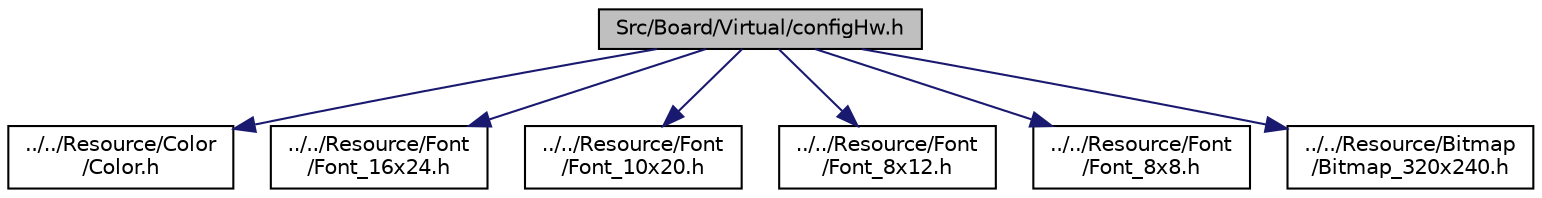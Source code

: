 digraph "Src/Board/Virtual/configHw.h"
{
 // LATEX_PDF_SIZE
  edge [fontname="Helvetica",fontsize="10",labelfontname="Helvetica",labelfontsize="10"];
  node [fontname="Helvetica",fontsize="10",shape=record];
  Node1 [label="Src/Board/Virtual/configHw.h",height=0.2,width=0.4,color="black", fillcolor="grey75", style="filled", fontcolor="black",tooltip="Board specific configuration."];
  Node1 -> Node2 [color="midnightblue",fontsize="10",style="solid",fontname="Helvetica"];
  Node2 [label="../../Resource/Color\l/Color.h",height=0.2,width=0.4,color="black", fillcolor="white", style="filled",URL="$Color_8h.html",tooltip=" "];
  Node1 -> Node3 [color="midnightblue",fontsize="10",style="solid",fontname="Helvetica"];
  Node3 [label="../../Resource/Font\l/Font_16x24.h",height=0.2,width=0.4,color="black", fillcolor="white", style="filled",URL="$Font__16x24_8h_source.html",tooltip=" "];
  Node1 -> Node4 [color="midnightblue",fontsize="10",style="solid",fontname="Helvetica"];
  Node4 [label="../../Resource/Font\l/Font_10x20.h",height=0.2,width=0.4,color="black", fillcolor="white", style="filled",URL="$Font__10x20_8h_source.html",tooltip=" "];
  Node1 -> Node5 [color="midnightblue",fontsize="10",style="solid",fontname="Helvetica"];
  Node5 [label="../../Resource/Font\l/Font_8x12.h",height=0.2,width=0.4,color="black", fillcolor="white", style="filled",URL="$Font__8x12_8h_source.html",tooltip=" "];
  Node1 -> Node6 [color="midnightblue",fontsize="10",style="solid",fontname="Helvetica"];
  Node6 [label="../../Resource/Font\l/Font_8x8.h",height=0.2,width=0.4,color="black", fillcolor="white", style="filled",URL="$Font__8x8_8h_source.html",tooltip=" "];
  Node1 -> Node7 [color="midnightblue",fontsize="10",style="solid",fontname="Helvetica"];
  Node7 [label="../../Resource/Bitmap\l/Bitmap_320x240.h",height=0.2,width=0.4,color="black", fillcolor="white", style="filled",URL="$Bitmap__320x240_8h_source.html",tooltip=" "];
}
